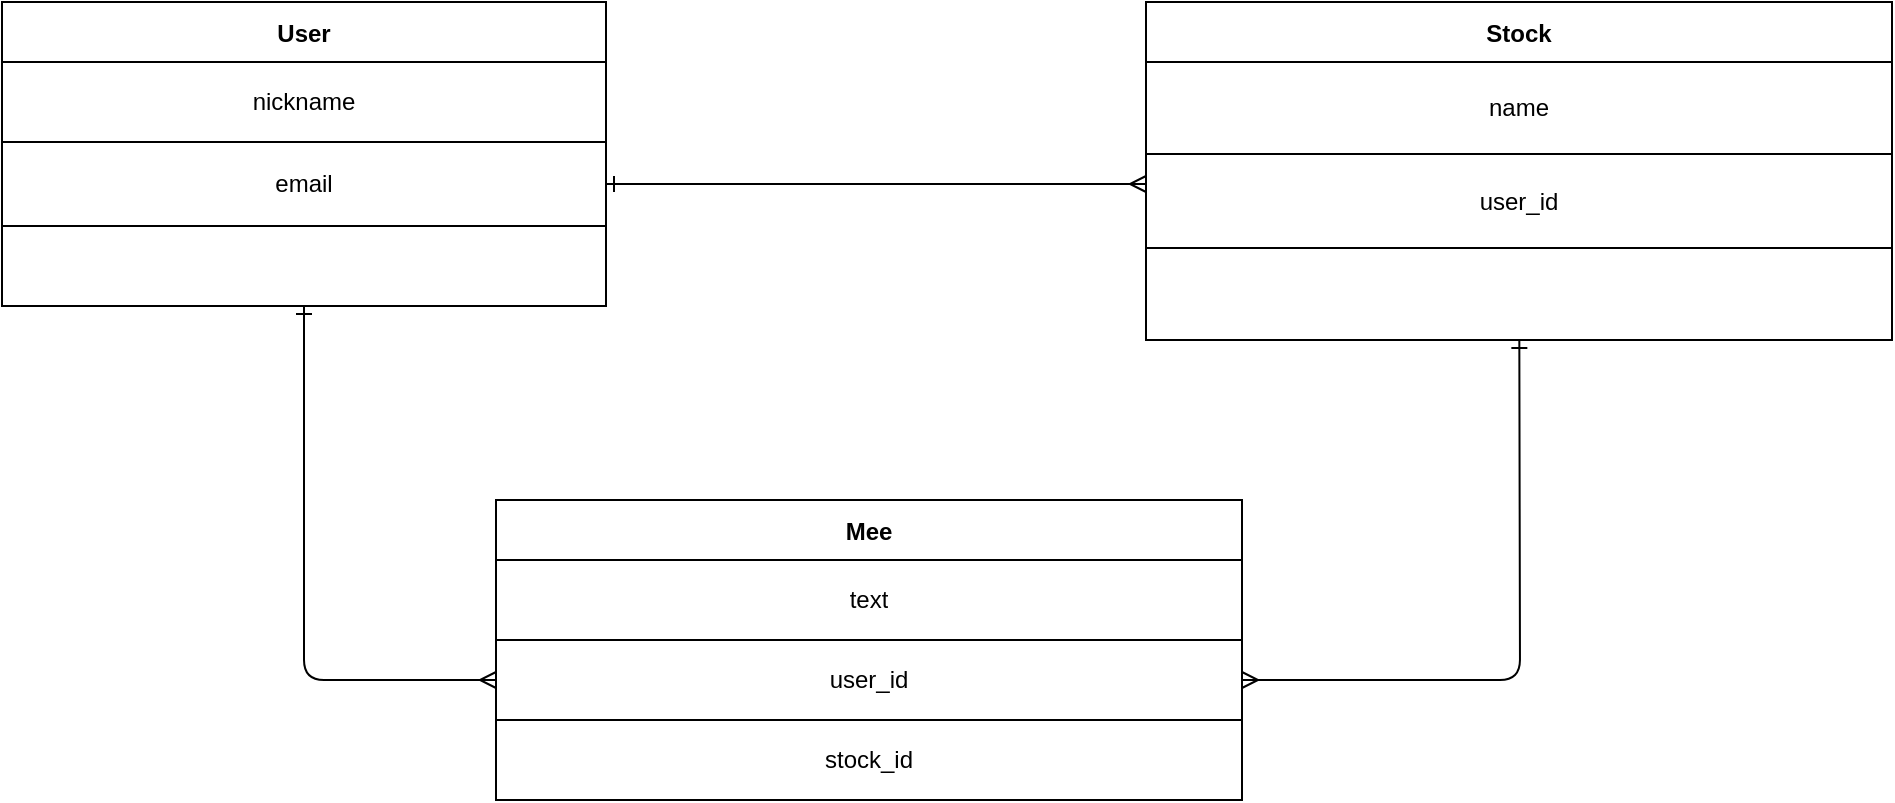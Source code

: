 <mxfile>
    <diagram id="CIO5q90QWOYlBtkPzATM" name="ページ1">
        <mxGraphModel dx="1337" dy="958" grid="0" gridSize="10" guides="1" tooltips="1" connect="1" arrows="1" fold="1" page="0" pageScale="1" pageWidth="827" pageHeight="1169" background="#ffffff" math="0" shadow="0">
            <root>
                <mxCell id="0"/>
                <mxCell id="1" parent="0"/>
                <mxCell id="60" style="edgeStyle=none;html=1;entryX=0;entryY=0.5;entryDx=0;entryDy=0;fontColor=#000000;endArrow=ERmany;endFill=0;strokeColor=#000000;startArrow=ERone;startFill=0;" parent="1" source="32" target="55" edge="1">
                    <mxGeometry relative="1" as="geometry">
                        <Array as="points">
                            <mxPoint x="-28" y="178"/>
                        </Array>
                    </mxGeometry>
                </mxCell>
                <mxCell id="32" value="User" style="shape=table;startSize=30;container=1;collapsible=0;childLayout=tableLayout;fontStyle=1;align=center;pointerEvents=1;strokeColor=#000000;" parent="1" vertex="1">
                    <mxGeometry x="-179" y="-161" width="302" height="152" as="geometry"/>
                </mxCell>
                <mxCell id="33" value="" style="shape=partialRectangle;html=1;whiteSpace=wrap;collapsible=0;dropTarget=0;pointerEvents=0;fillColor=none;top=0;left=0;bottom=0;right=0;points=[[0,0.5],[1,0.5]];portConstraint=eastwest;" parent="32" vertex="1">
                    <mxGeometry y="30" width="302" height="40" as="geometry"/>
                </mxCell>
                <mxCell id="34" value="&lt;font color=&quot;#000000&quot;&gt;nickname&lt;/font&gt;" style="shape=partialRectangle;html=1;whiteSpace=wrap;connectable=0;fillColor=none;top=0;left=0;bottom=0;right=0;overflow=hidden;pointerEvents=1;" parent="33" vertex="1">
                    <mxGeometry width="302" height="40" as="geometry">
                        <mxRectangle width="302" height="40" as="alternateBounds"/>
                    </mxGeometry>
                </mxCell>
                <mxCell id="37" value="" style="shape=partialRectangle;html=1;whiteSpace=wrap;collapsible=0;dropTarget=0;pointerEvents=0;fillColor=none;top=0;left=0;bottom=0;right=0;points=[[0,0.5],[1,0.5]];portConstraint=eastwest;" parent="32" vertex="1">
                    <mxGeometry y="70" width="302" height="42" as="geometry"/>
                </mxCell>
                <mxCell id="38" value="&lt;font color=&quot;#000000&quot;&gt;email&lt;/font&gt;" style="shape=partialRectangle;html=1;whiteSpace=wrap;connectable=0;fillColor=none;top=0;left=0;bottom=0;right=0;overflow=hidden;pointerEvents=1;" parent="37" vertex="1">
                    <mxGeometry width="302" height="42" as="geometry">
                        <mxRectangle width="302" height="42" as="alternateBounds"/>
                    </mxGeometry>
                </mxCell>
                <mxCell id="41" value="" style="shape=partialRectangle;html=1;whiteSpace=wrap;collapsible=0;dropTarget=0;pointerEvents=0;fillColor=none;top=0;left=0;bottom=0;right=0;points=[[0,0.5],[1,0.5]];portConstraint=eastwest;" parent="32" vertex="1">
                    <mxGeometry y="112" width="302" height="40" as="geometry"/>
                </mxCell>
                <mxCell id="42" value="" style="shape=partialRectangle;html=1;whiteSpace=wrap;connectable=0;fillColor=none;top=0;left=0;bottom=0;right=0;overflow=hidden;pointerEvents=1;" parent="41" vertex="1">
                    <mxGeometry width="302" height="40" as="geometry">
                        <mxRectangle width="302" height="40" as="alternateBounds"/>
                    </mxGeometry>
                </mxCell>
                <mxCell id="61" style="edgeStyle=none;html=1;entryX=1;entryY=0.5;entryDx=0;entryDy=0;fontColor=#000000;endArrow=ERmany;endFill=0;strokeColor=#000000;startArrow=ERone;startFill=0;" parent="1" source="45" target="55" edge="1">
                    <mxGeometry relative="1" as="geometry">
                        <Array as="points">
                            <mxPoint x="580" y="178"/>
                        </Array>
                    </mxGeometry>
                </mxCell>
                <mxCell id="75" style="edgeStyle=none;html=1;exitX=0.5;exitY=0;exitDx=0;exitDy=0;entryX=1.012;entryY=0.025;entryDx=0;entryDy=0;entryPerimeter=0;fontSize=18;fontColor=#000000;" edge="1" parent="1" source="45" target="67">
                    <mxGeometry relative="1" as="geometry"/>
                </mxCell>
                <mxCell id="45" value="Stock" style="shape=table;startSize=30;container=1;collapsible=0;childLayout=tableLayout;fontStyle=1;align=center;pointerEvents=1;strokeColor=#000000;" parent="1" vertex="1">
                    <mxGeometry x="393" y="-161" width="373" height="169" as="geometry"/>
                </mxCell>
                <mxCell id="46" value="" style="shape=partialRectangle;html=1;whiteSpace=wrap;collapsible=0;dropTarget=0;pointerEvents=0;fillColor=none;top=0;left=0;bottom=0;right=0;points=[[0,0.5],[1,0.5]];portConstraint=eastwest;" parent="45" vertex="1">
                    <mxGeometry y="30" width="373" height="46" as="geometry"/>
                </mxCell>
                <mxCell id="47" value="&lt;font color=&quot;#000000&quot;&gt;name&lt;/font&gt;" style="shape=partialRectangle;html=1;whiteSpace=wrap;connectable=0;fillColor=none;top=0;left=0;bottom=0;right=0;overflow=hidden;pointerEvents=1;" parent="46" vertex="1">
                    <mxGeometry width="373" height="46" as="geometry">
                        <mxRectangle width="373" height="46" as="alternateBounds"/>
                    </mxGeometry>
                </mxCell>
                <mxCell id="48" value="" style="shape=partialRectangle;html=1;whiteSpace=wrap;collapsible=0;dropTarget=0;pointerEvents=0;fillColor=none;top=0;left=0;bottom=0;right=0;points=[[0,0.5],[1,0.5]];portConstraint=eastwest;" parent="45" vertex="1">
                    <mxGeometry y="76" width="373" height="47" as="geometry"/>
                </mxCell>
                <mxCell id="49" value="&lt;font color=&quot;#000000&quot;&gt;user_id&lt;/font&gt;" style="shape=partialRectangle;html=1;whiteSpace=wrap;connectable=0;fillColor=none;top=0;left=0;bottom=0;right=0;overflow=hidden;pointerEvents=1;" parent="48" vertex="1">
                    <mxGeometry width="373" height="47" as="geometry">
                        <mxRectangle width="373" height="47" as="alternateBounds"/>
                    </mxGeometry>
                </mxCell>
                <mxCell id="50" value="" style="shape=partialRectangle;html=1;whiteSpace=wrap;collapsible=0;dropTarget=0;pointerEvents=0;fillColor=none;top=0;left=0;bottom=0;right=0;points=[[0,0.5],[1,0.5]];portConstraint=eastwest;" parent="45" vertex="1">
                    <mxGeometry y="123" width="373" height="46" as="geometry"/>
                </mxCell>
                <mxCell id="51" value="" style="shape=partialRectangle;html=1;whiteSpace=wrap;connectable=0;fillColor=none;top=0;left=0;bottom=0;right=0;overflow=hidden;pointerEvents=1;" parent="50" vertex="1">
                    <mxGeometry width="373" height="46" as="geometry">
                        <mxRectangle width="373" height="46" as="alternateBounds"/>
                    </mxGeometry>
                </mxCell>
                <mxCell id="52" value="Mee" style="shape=table;startSize=30;container=1;collapsible=0;childLayout=tableLayout;fontStyle=1;align=center;pointerEvents=1;strokeColor=#000000;" parent="1" vertex="1">
                    <mxGeometry x="68" y="88" width="373" height="150" as="geometry"/>
                </mxCell>
                <mxCell id="53" value="" style="shape=partialRectangle;html=1;whiteSpace=wrap;collapsible=0;dropTarget=0;pointerEvents=0;fillColor=none;top=0;left=0;bottom=0;right=0;points=[[0,0.5],[1,0.5]];portConstraint=eastwest;" parent="52" vertex="1">
                    <mxGeometry y="30" width="373" height="40" as="geometry"/>
                </mxCell>
                <mxCell id="54" value="&lt;font color=&quot;#000000&quot;&gt;text&lt;/font&gt;" style="shape=partialRectangle;html=1;whiteSpace=wrap;connectable=0;fillColor=none;top=0;left=0;bottom=0;right=0;overflow=hidden;pointerEvents=1;" parent="53" vertex="1">
                    <mxGeometry width="373" height="40" as="geometry">
                        <mxRectangle width="373" height="40" as="alternateBounds"/>
                    </mxGeometry>
                </mxCell>
                <mxCell id="55" value="" style="shape=partialRectangle;html=1;whiteSpace=wrap;collapsible=0;dropTarget=0;pointerEvents=0;fillColor=none;top=0;left=0;bottom=0;right=0;points=[[0,0.5],[1,0.5]];portConstraint=eastwest;" parent="52" vertex="1">
                    <mxGeometry y="70" width="373" height="40" as="geometry"/>
                </mxCell>
                <mxCell id="56" value="&lt;font color=&quot;#000000&quot;&gt;user_id&lt;/font&gt;" style="shape=partialRectangle;html=1;whiteSpace=wrap;connectable=0;fillColor=none;top=0;left=0;bottom=0;right=0;overflow=hidden;pointerEvents=1;" parent="55" vertex="1">
                    <mxGeometry width="373" height="40" as="geometry">
                        <mxRectangle width="373" height="40" as="alternateBounds"/>
                    </mxGeometry>
                </mxCell>
                <mxCell id="57" value="" style="shape=partialRectangle;html=1;whiteSpace=wrap;collapsible=0;dropTarget=0;pointerEvents=0;fillColor=none;top=0;left=0;bottom=0;right=0;points=[[0,0.5],[1,0.5]];portConstraint=eastwest;" parent="52" vertex="1">
                    <mxGeometry y="110" width="373" height="40" as="geometry"/>
                </mxCell>
                <mxCell id="58" value="&lt;font color=&quot;#000000&quot;&gt;stock_id&lt;/font&gt;" style="shape=partialRectangle;html=1;whiteSpace=wrap;connectable=0;fillColor=none;top=0;left=0;bottom=0;right=0;overflow=hidden;pointerEvents=1;" parent="57" vertex="1">
                    <mxGeometry width="373" height="40" as="geometry">
                        <mxRectangle width="373" height="40" as="alternateBounds"/>
                    </mxGeometry>
                </mxCell>
                <mxCell id="59" style="edgeStyle=none;html=1;exitX=1;exitY=0.5;exitDx=0;exitDy=0;entryX=0;entryY=0.319;entryDx=0;entryDy=0;fontColor=#000000;endArrow=ERmany;endFill=0;strokeColor=#000000;entryPerimeter=0;startArrow=ERone;startFill=0;" parent="1" source="37" target="48" edge="1">
                    <mxGeometry relative="1" as="geometry"/>
                </mxCell>
            </root>
        </mxGraphModel>
    </diagram>
</mxfile>